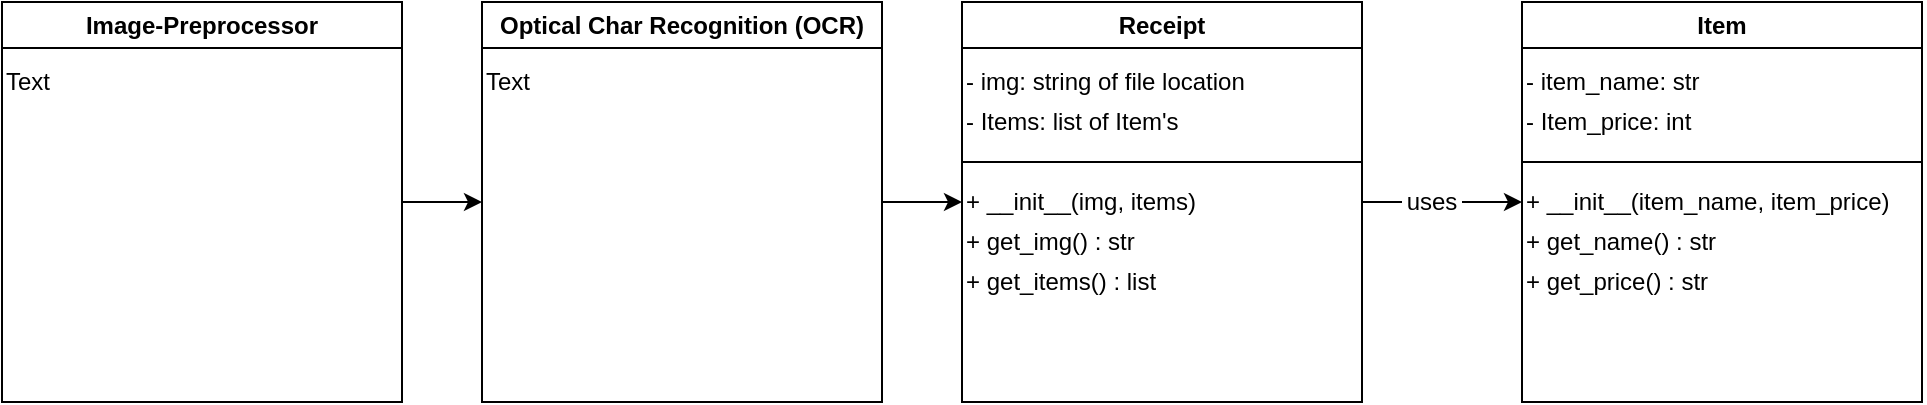 <mxfile>
    <diagram id="Dlx1zkQYV0NgeKFa7qlx" name="Page-1">
        <mxGraphModel dx="673" dy="799" grid="1" gridSize="10" guides="1" tooltips="1" connect="1" arrows="1" fold="1" page="1" pageScale="1" pageWidth="1100" pageHeight="850" math="0" shadow="0">
            <root>
                <mxCell id="0"/>
                <mxCell id="1" parent="0"/>
                <mxCell id="16" style="edgeStyle=none;html=1;exitX=1;exitY=0.5;exitDx=0;exitDy=0;entryX=0;entryY=0.5;entryDx=0;entryDy=0;" edge="1" parent="1" source="2" target="13">
                    <mxGeometry relative="1" as="geometry"/>
                </mxCell>
                <mxCell id="2" value="Optical Char Recognition (OCR)" style="swimlane;whiteSpace=wrap;html=1;" vertex="1" parent="1">
                    <mxGeometry x="280" y="20" width="200" height="200" as="geometry"/>
                </mxCell>
                <mxCell id="8" value="Text" style="text;html=1;strokeColor=none;fillColor=none;align=left;verticalAlign=middle;whiteSpace=wrap;rounded=0;" vertex="1" parent="2">
                    <mxGeometry y="30" width="200" height="20" as="geometry"/>
                </mxCell>
                <mxCell id="15" style="edgeStyle=none;html=1;exitX=1;exitY=0.5;exitDx=0;exitDy=0;entryX=0;entryY=0.5;entryDx=0;entryDy=0;" edge="1" parent="1" source="10" target="2">
                    <mxGeometry relative="1" as="geometry"/>
                </mxCell>
                <mxCell id="10" value="Image-Preprocessor" style="swimlane;whiteSpace=wrap;html=1;" vertex="1" parent="1">
                    <mxGeometry x="40" y="20" width="200" height="200" as="geometry"/>
                </mxCell>
                <mxCell id="11" value="Text" style="text;html=1;strokeColor=none;fillColor=none;align=left;verticalAlign=middle;whiteSpace=wrap;rounded=0;" vertex="1" parent="10">
                    <mxGeometry y="30" width="200" height="20" as="geometry"/>
                </mxCell>
                <mxCell id="13" value="Receipt" style="swimlane;whiteSpace=wrap;html=1;" vertex="1" parent="1">
                    <mxGeometry x="520" y="20" width="200" height="200" as="geometry"/>
                </mxCell>
                <mxCell id="14" value="- Items: list of Item's" style="text;html=1;strokeColor=none;fillColor=none;align=left;verticalAlign=middle;whiteSpace=wrap;rounded=0;" vertex="1" parent="13">
                    <mxGeometry y="50" width="200" height="20" as="geometry"/>
                </mxCell>
                <mxCell id="17" value="" style="endArrow=none;html=1;" edge="1" parent="13">
                    <mxGeometry width="50" height="50" relative="1" as="geometry">
                        <mxPoint y="80" as="sourcePoint"/>
                        <mxPoint x="200" y="80" as="targetPoint"/>
                    </mxGeometry>
                </mxCell>
                <mxCell id="18" value="- img: string of file location" style="text;html=1;strokeColor=none;fillColor=none;align=left;verticalAlign=middle;whiteSpace=wrap;rounded=0;" vertex="1" parent="13">
                    <mxGeometry y="30" width="200" height="20" as="geometry"/>
                </mxCell>
                <mxCell id="21" value="+ __init__(img, items)" style="text;html=1;strokeColor=none;fillColor=none;align=left;verticalAlign=middle;whiteSpace=wrap;rounded=0;" vertex="1" parent="13">
                    <mxGeometry y="90" width="200" height="20" as="geometry"/>
                </mxCell>
                <mxCell id="22" value="+ get_img() : str" style="text;html=1;strokeColor=none;fillColor=none;align=left;verticalAlign=middle;whiteSpace=wrap;rounded=0;" vertex="1" parent="13">
                    <mxGeometry y="110" width="200" height="20" as="geometry"/>
                </mxCell>
                <mxCell id="23" value="+ get_items() : list" style="text;html=1;strokeColor=none;fillColor=none;align=left;verticalAlign=middle;whiteSpace=wrap;rounded=0;" vertex="1" parent="13">
                    <mxGeometry y="130" width="200" height="20" as="geometry"/>
                </mxCell>
                <mxCell id="24" value="Item" style="swimlane;whiteSpace=wrap;html=1;" vertex="1" parent="1">
                    <mxGeometry x="800" y="20" width="200" height="200" as="geometry"/>
                </mxCell>
                <mxCell id="25" value="- Item_price: int" style="text;html=1;strokeColor=none;fillColor=none;align=left;verticalAlign=middle;whiteSpace=wrap;rounded=0;" vertex="1" parent="24">
                    <mxGeometry y="50" width="200" height="20" as="geometry"/>
                </mxCell>
                <mxCell id="26" value="" style="endArrow=none;html=1;" edge="1" parent="24">
                    <mxGeometry width="50" height="50" relative="1" as="geometry">
                        <mxPoint y="80" as="sourcePoint"/>
                        <mxPoint x="200" y="80" as="targetPoint"/>
                    </mxGeometry>
                </mxCell>
                <mxCell id="27" value="- item_name: str&amp;nbsp;" style="text;html=1;strokeColor=none;fillColor=none;align=left;verticalAlign=middle;whiteSpace=wrap;rounded=0;" vertex="1" parent="24">
                    <mxGeometry y="30" width="200" height="20" as="geometry"/>
                </mxCell>
                <mxCell id="28" value="+ __init__(item_name, item_price)" style="text;html=1;strokeColor=none;fillColor=none;align=left;verticalAlign=middle;whiteSpace=wrap;rounded=0;" vertex="1" parent="24">
                    <mxGeometry y="90" width="200" height="20" as="geometry"/>
                </mxCell>
                <mxCell id="29" value="+ get_name() : str" style="text;html=1;strokeColor=none;fillColor=none;align=left;verticalAlign=middle;whiteSpace=wrap;rounded=0;" vertex="1" parent="24">
                    <mxGeometry y="110" width="200" height="20" as="geometry"/>
                </mxCell>
                <mxCell id="30" value="+ get_price() : str" style="text;html=1;strokeColor=none;fillColor=none;align=left;verticalAlign=middle;whiteSpace=wrap;rounded=0;" vertex="1" parent="24">
                    <mxGeometry y="130" width="200" height="20" as="geometry"/>
                </mxCell>
                <mxCell id="31" style="edgeStyle=none;html=1;exitX=1;exitY=0.5;exitDx=0;exitDy=0;entryX=0;entryY=0.5;entryDx=0;entryDy=0;startArrow=none;" edge="1" parent="1" source="32" target="28">
                    <mxGeometry relative="1" as="geometry"/>
                </mxCell>
                <mxCell id="33" value="" style="edgeStyle=none;html=1;exitX=1;exitY=0.5;exitDx=0;exitDy=0;entryX=0;entryY=0.5;entryDx=0;entryDy=0;endArrow=none;" edge="1" parent="1" source="21" target="32">
                    <mxGeometry relative="1" as="geometry">
                        <mxPoint x="720" y="120" as="sourcePoint"/>
                        <mxPoint x="800" y="120" as="targetPoint"/>
                    </mxGeometry>
                </mxCell>
                <mxCell id="32" value="uses" style="text;html=1;strokeColor=none;fillColor=none;align=center;verticalAlign=middle;whiteSpace=wrap;rounded=0;" vertex="1" parent="1">
                    <mxGeometry x="740" y="105" width="30" height="30" as="geometry"/>
                </mxCell>
            </root>
        </mxGraphModel>
    </diagram>
</mxfile>